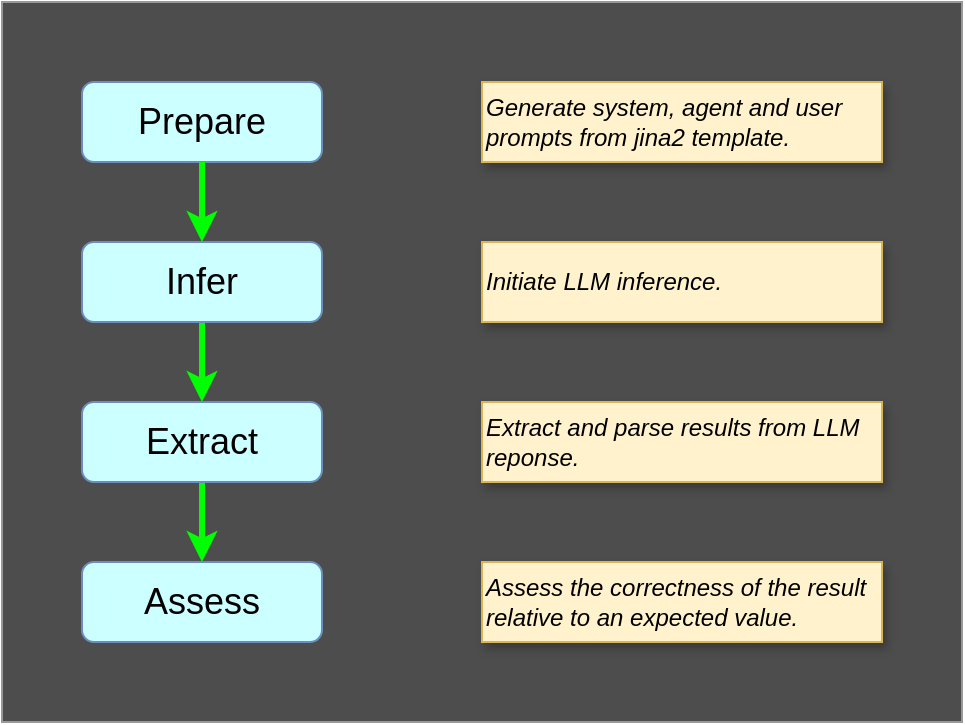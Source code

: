 <mxfile version="26.0.16" pages="2">
  <diagram name="Linear" id="PtbIdiAAmufMy-PxeGCJ">
    <mxGraphModel dx="1434" dy="956" grid="1" gridSize="10" guides="1" tooltips="1" connect="1" arrows="1" fold="1" page="1" pageScale="1" pageWidth="850" pageHeight="1100" math="0" shadow="0">
      <root>
        <mxCell id="0" />
        <mxCell id="1" parent="0" />
        <mxCell id="0vqSvFCHeL_Z8okukEM--6" value="" style="rounded=0;whiteSpace=wrap;html=1;fillColor=#4D4D4D;fontColor=#ffffff;strokeColor=#999999;" vertex="1" parent="1">
          <mxGeometry x="120" y="80" width="480" height="360" as="geometry" />
        </mxCell>
        <mxCell id="Ho30ZyJWxGifIYQST-K1-1" value="&lt;font style=&quot;font-size: 18px;&quot;&gt;Prepare&lt;/font&gt;" style="rounded=1;whiteSpace=wrap;html=1;fillColor=#CCFFFF;strokeColor=#6c8ebf;" parent="1" vertex="1">
          <mxGeometry x="160" y="120" width="120" height="40" as="geometry" />
        </mxCell>
        <mxCell id="Ho30ZyJWxGifIYQST-K1-8" style="edgeStyle=orthogonalEdgeStyle;rounded=0;orthogonalLoop=1;jettySize=auto;html=1;exitX=0.5;exitY=1;exitDx=0;exitDy=0;strokeWidth=3;strokeColor=#00FF00;" parent="1" source="Ho30ZyJWxGifIYQST-K1-2" target="Ho30ZyJWxGifIYQST-K1-3" edge="1">
          <mxGeometry relative="1" as="geometry" />
        </mxCell>
        <mxCell id="Ho30ZyJWxGifIYQST-K1-2" value="Infer" style="rounded=1;whiteSpace=wrap;html=1;fontSize=18;fillColor=#CCFFFF;strokeColor=#6c8ebf;" parent="1" vertex="1">
          <mxGeometry x="160" y="200" width="120" height="40" as="geometry" />
        </mxCell>
        <mxCell id="Ho30ZyJWxGifIYQST-K1-10" style="edgeStyle=orthogonalEdgeStyle;rounded=0;orthogonalLoop=1;jettySize=auto;html=1;exitX=0.5;exitY=1;exitDx=0;exitDy=0;entryX=0.5;entryY=0;entryDx=0;entryDy=0;strokeWidth=3;strokeColor=#00FF00;" parent="1" source="Ho30ZyJWxGifIYQST-K1-3" target="Ho30ZyJWxGifIYQST-K1-4" edge="1">
          <mxGeometry relative="1" as="geometry" />
        </mxCell>
        <mxCell id="Ho30ZyJWxGifIYQST-K1-3" value="Extract" style="rounded=1;whiteSpace=wrap;html=1;fontSize=18;fillColor=#CCFFFF;strokeColor=#6c8ebf;" parent="1" vertex="1">
          <mxGeometry x="160" y="280" width="120" height="40" as="geometry" />
        </mxCell>
        <mxCell id="Ho30ZyJWxGifIYQST-K1-4" value="Assess" style="rounded=1;whiteSpace=wrap;html=1;fontSize=18;fillColor=#CCFFFF;strokeColor=#6c8ebf;" parent="1" vertex="1">
          <mxGeometry x="160" y="360" width="120" height="40" as="geometry" />
        </mxCell>
        <mxCell id="Ho30ZyJWxGifIYQST-K1-5" value="" style="endArrow=classic;html=1;rounded=0;exitX=0.5;exitY=1;exitDx=0;exitDy=0;entryX=0.5;entryY=0;entryDx=0;entryDy=0;strokeWidth=3;strokeColor=#00FF00;" parent="1" source="Ho30ZyJWxGifIYQST-K1-1" target="Ho30ZyJWxGifIYQST-K1-2" edge="1">
          <mxGeometry width="50" height="50" relative="1" as="geometry">
            <mxPoint x="10" y="320" as="sourcePoint" />
            <mxPoint x="60" y="270" as="targetPoint" />
          </mxGeometry>
        </mxCell>
        <mxCell id="0vqSvFCHeL_Z8okukEM--1" value="&lt;i&gt;Generate system, agent and user prompts from jina2 template.&lt;/i&gt;" style="rounded=0;whiteSpace=wrap;html=1;align=left;strokeColor=#d6b656;fillColor=#fff2cc;shadow=1;" vertex="1" parent="1">
          <mxGeometry x="360" y="120" width="200" height="40" as="geometry" />
        </mxCell>
        <mxCell id="0vqSvFCHeL_Z8okukEM--2" value="&lt;i&gt;Initiate LLM inference.&lt;/i&gt;" style="rounded=0;whiteSpace=wrap;html=1;align=left;strokeColor=#d6b656;fillColor=#fff2cc;shadow=1;" vertex="1" parent="1">
          <mxGeometry x="360" y="200" width="200" height="40" as="geometry" />
        </mxCell>
        <mxCell id="0vqSvFCHeL_Z8okukEM--3" value="&lt;i&gt;Extract and parse results from LLM reponse.&lt;/i&gt;" style="rounded=0;whiteSpace=wrap;html=1;align=left;strokeColor=#d6b656;fillColor=#fff2cc;shadow=1;" vertex="1" parent="1">
          <mxGeometry x="360" y="280" width="200" height="40" as="geometry" />
        </mxCell>
        <mxCell id="0vqSvFCHeL_Z8okukEM--4" value="&lt;i&gt;Assess the correctness of the result relative to an expected value.&lt;/i&gt;" style="rounded=0;whiteSpace=wrap;html=1;align=left;strokeColor=#d6b656;fillColor=#fff2cc;shadow=1;" vertex="1" parent="1">
          <mxGeometry x="360" y="360" width="200" height="40" as="geometry" />
        </mxCell>
      </root>
    </mxGraphModel>
  </diagram>
  <diagram id="nf8NRqLGR6cPd0AR6Dsh" name="Dag">
    <mxGraphModel dx="1434" dy="956" grid="1" gridSize="10" guides="1" tooltips="1" connect="1" arrows="1" fold="1" page="1" pageScale="1" pageWidth="850" pageHeight="1100" math="0" shadow="0">
      <root>
        <mxCell id="0" />
        <mxCell id="1" parent="0" />
        <mxCell id="jZFHqwDzUYTCYzIOJgfe-1" value="" style="rounded=0;whiteSpace=wrap;html=1;fillColor=#4D4D4D;fontColor=#ffffff;strokeColor=#999999;" vertex="1" parent="1">
          <mxGeometry x="40" y="40" width="440" height="480" as="geometry" />
        </mxCell>
        <mxCell id="5aWoC6PVFufj_GKOB54f-1" value="A" style="ellipse;whiteSpace=wrap;html=1;aspect=fixed;fontSize=17;fontStyle=1;fillColor=#CCFFFF;strokeColor=#6c8ebf;" parent="1" vertex="1">
          <mxGeometry x="160" y="80" width="40" height="40" as="geometry" />
        </mxCell>
        <mxCell id="5aWoC6PVFufj_GKOB54f-2" value="B" style="ellipse;whiteSpace=wrap;html=1;aspect=fixed;fontSize=17;fontStyle=1;fillColor=#CCFFFF;strokeColor=#6c8ebf;" parent="1" vertex="1">
          <mxGeometry x="80" y="200" width="40" height="40" as="geometry" />
        </mxCell>
        <mxCell id="5aWoC6PVFufj_GKOB54f-3" value="C" style="ellipse;whiteSpace=wrap;html=1;aspect=fixed;fontSize=17;fontStyle=1;fillColor=#CCFFFF;strokeColor=#6c8ebf;" parent="1" vertex="1">
          <mxGeometry x="240" y="200" width="40" height="40" as="geometry" />
        </mxCell>
        <mxCell id="5aWoC6PVFufj_GKOB54f-4" value="D" style="ellipse;whiteSpace=wrap;html=1;aspect=fixed;fontSize=17;fontStyle=1;fillColor=#CCFFFF;strokeColor=#6c8ebf;" parent="1" vertex="1">
          <mxGeometry x="160" y="320" width="40" height="40" as="geometry" />
        </mxCell>
        <mxCell id="5aWoC6PVFufj_GKOB54f-5" value="E" style="ellipse;whiteSpace=wrap;html=1;aspect=fixed;fontSize=17;fontStyle=1;fillColor=#CCFFFF;strokeColor=#6c8ebf;" parent="1" vertex="1">
          <mxGeometry x="400" y="80" width="40" height="40" as="geometry" />
        </mxCell>
        <mxCell id="5aWoC6PVFufj_GKOB54f-6" value="F" style="ellipse;whiteSpace=wrap;html=1;aspect=fixed;fontSize=17;fontStyle=1;fillColor=#CCFFFF;strokeColor=#6c8ebf;" parent="1" vertex="1">
          <mxGeometry x="280" y="440" width="40" height="40" as="geometry" />
        </mxCell>
        <mxCell id="5aWoC6PVFufj_GKOB54f-7" value="" style="endArrow=classic;html=1;rounded=0;fontSize=17;fontStyle=1;fillColor=#dae8fc;strokeColor=#00FF00;" parent="1" source="5aWoC6PVFufj_GKOB54f-1" target="5aWoC6PVFufj_GKOB54f-2" edge="1">
          <mxGeometry width="50" height="50" relative="1" as="geometry">
            <mxPoint x="400" y="510" as="sourcePoint" />
            <mxPoint x="190" y="220" as="targetPoint" />
          </mxGeometry>
        </mxCell>
        <mxCell id="5aWoC6PVFufj_GKOB54f-8" value="" style="endArrow=classic;html=1;rounded=0;fontSize=17;fontStyle=1;fillColor=#dae8fc;strokeColor=#00FF00;" parent="1" source="5aWoC6PVFufj_GKOB54f-1" target="5aWoC6PVFufj_GKOB54f-3" edge="1">
          <mxGeometry width="50" height="50" relative="1" as="geometry">
            <mxPoint x="377.91" y="170.31" as="sourcePoint" />
            <mxPoint x="319.91" y="256.31" as="targetPoint" />
          </mxGeometry>
        </mxCell>
        <mxCell id="5aWoC6PVFufj_GKOB54f-9" value="" style="endArrow=classic;html=1;rounded=0;fontSize=17;fontStyle=1;fillColor=#dae8fc;strokeColor=#00FF00;" parent="1" source="5aWoC6PVFufj_GKOB54f-2" target="5aWoC6PVFufj_GKOB54f-4" edge="1">
          <mxGeometry width="50" height="50" relative="1" as="geometry">
            <mxPoint x="62.09" y="240.31" as="sourcePoint" />
            <mxPoint x="120.09" y="326.31" as="targetPoint" />
          </mxGeometry>
        </mxCell>
        <mxCell id="5aWoC6PVFufj_GKOB54f-10" value="" style="endArrow=classic;html=1;rounded=0;fontSize=17;fontStyle=1;fillColor=#dae8fc;strokeColor=#00FF00;" parent="1" source="5aWoC6PVFufj_GKOB54f-3" target="5aWoC6PVFufj_GKOB54f-4" edge="1">
          <mxGeometry width="50" height="50" relative="1" as="geometry">
            <mxPoint x="222" y="234" as="sourcePoint" />
            <mxPoint x="280" y="320" as="targetPoint" />
          </mxGeometry>
        </mxCell>
        <mxCell id="5aWoC6PVFufj_GKOB54f-11" value="" style="endArrow=classic;html=1;rounded=0;fontSize=17;fontStyle=1;fillColor=#dae8fc;strokeColor=#00FF00;" parent="1" source="5aWoC6PVFufj_GKOB54f-5" target="5aWoC6PVFufj_GKOB54f-6" edge="1">
          <mxGeometry width="50" height="50" relative="1" as="geometry">
            <mxPoint x="396" y="154" as="sourcePoint" />
            <mxPoint x="454" y="240" as="targetPoint" />
          </mxGeometry>
        </mxCell>
        <mxCell id="5aWoC6PVFufj_GKOB54f-12" value="" style="endArrow=classic;html=1;rounded=0;fontSize=17;fontStyle=1;fillColor=#dae8fc;strokeColor=#00FF00;" parent="1" source="5aWoC6PVFufj_GKOB54f-4" target="5aWoC6PVFufj_GKOB54f-6" edge="1">
          <mxGeometry width="50" height="50" relative="1" as="geometry">
            <mxPoint x="182" y="417" as="sourcePoint" />
            <mxPoint x="240" y="503" as="targetPoint" />
          </mxGeometry>
        </mxCell>
      </root>
    </mxGraphModel>
  </diagram>
</mxfile>
